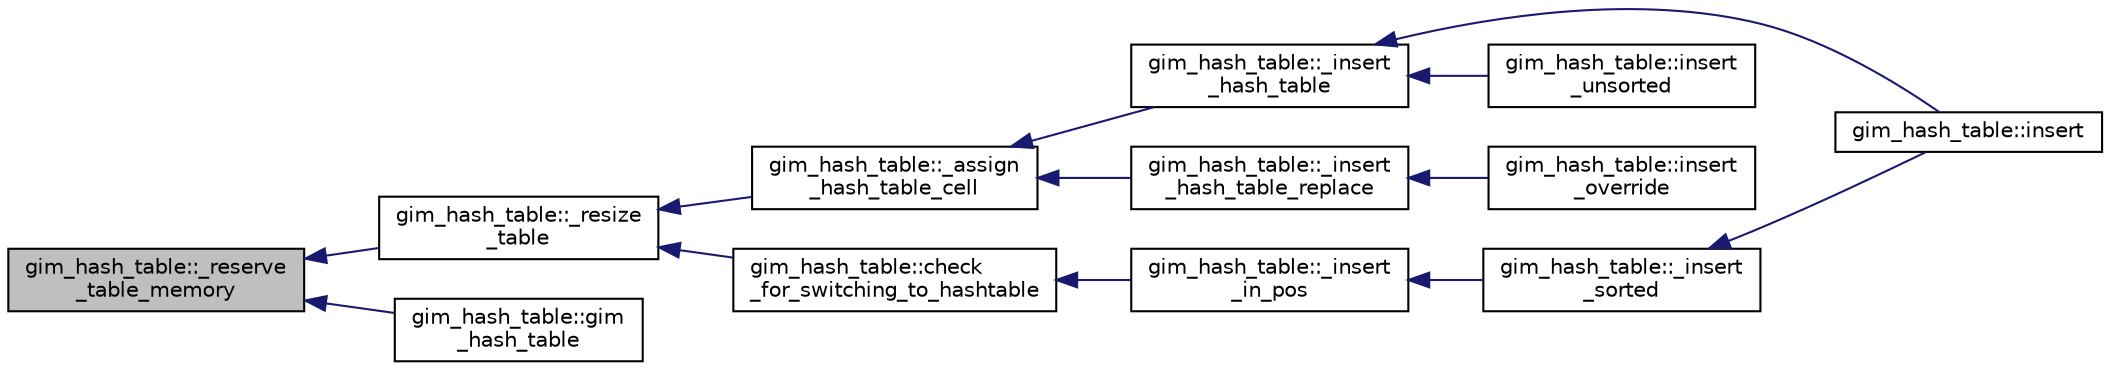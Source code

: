 digraph "gim_hash_table::_reserve_table_memory"
{
  edge [fontname="Helvetica",fontsize="10",labelfontname="Helvetica",labelfontsize="10"];
  node [fontname="Helvetica",fontsize="10",shape=record];
  rankdir="LR";
  Node1 [label="gim_hash_table::_reserve\l_table_memory",height=0.2,width=0.4,color="black", fillcolor="grey75", style="filled", fontcolor="black"];
  Node1 -> Node2 [dir="back",color="midnightblue",fontsize="10",style="solid",fontname="Helvetica"];
  Node2 [label="gim_hash_table::_resize\l_table",height=0.2,width=0.4,color="black", fillcolor="white", style="filled",URL="$classgim__hash__table.html#a51905040dee4c41954f5de1634c090dd",tooltip="Resize hash table indices. "];
  Node2 -> Node3 [dir="back",color="midnightblue",fontsize="10",style="solid",fontname="Helvetica"];
  Node3 [label="gim_hash_table::_assign\l_hash_table_cell",height=0.2,width=0.4,color="black", fillcolor="white", style="filled",URL="$classgim__hash__table.html#a93e5bf5c573a39e21e9bd0a4aec38e1a",tooltip="Finds an avaliable hash table cell, and resizes the table if there isn&#39;t space. "];
  Node3 -> Node4 [dir="back",color="midnightblue",fontsize="10",style="solid",fontname="Helvetica"];
  Node4 [label="gim_hash_table::_insert\l_hash_table",height=0.2,width=0.4,color="black", fillcolor="white", style="filled",URL="$classgim__hash__table.html#a4339a279d721d1e687b8d8063332bac8",tooltip="insert an element in hash table "];
  Node4 -> Node5 [dir="back",color="midnightblue",fontsize="10",style="solid",fontname="Helvetica"];
  Node5 [label="gim_hash_table::insert",height=0.2,width=0.4,color="black", fillcolor="white", style="filled",URL="$classgim__hash__table.html#aff0e9bdb5bd6aacf9272db6789c514f7",tooltip="Insert an element into the hash. "];
  Node4 -> Node6 [dir="back",color="midnightblue",fontsize="10",style="solid",fontname="Helvetica"];
  Node6 [label="gim_hash_table::insert\l_unsorted",height=0.2,width=0.4,color="black", fillcolor="white", style="filled",URL="$classgim__hash__table.html#abe9a629ec7dfe612065ed9d161adc7e8",tooltip="Insert an element into the hash,But if this container is a sorted array, this inserts it unsorted..."];
  Node3 -> Node7 [dir="back",color="midnightblue",fontsize="10",style="solid",fontname="Helvetica"];
  Node7 [label="gim_hash_table::_insert\l_hash_table_replace",height=0.2,width=0.4,color="black", fillcolor="white", style="filled",URL="$classgim__hash__table.html#a6ebfb7415bd946855ec5730651f7c191",tooltip="insert an element in hash table. "];
  Node7 -> Node8 [dir="back",color="midnightblue",fontsize="10",style="solid",fontname="Helvetica"];
  Node8 [label="gim_hash_table::insert\l_override",height=0.2,width=0.4,color="black", fillcolor="white", style="filled",URL="$classgim__hash__table.html#a83987136757654921c71b183de8ec55e",tooltip="Insert an element into the hash, and could overrite an existing object with the same hash..."];
  Node2 -> Node9 [dir="back",color="midnightblue",fontsize="10",style="solid",fontname="Helvetica"];
  Node9 [label="gim_hash_table::check\l_for_switching_to_hashtable",height=0.2,width=0.4,color="black", fillcolor="white", style="filled",URL="$classgim__hash__table.html#aba33eeb9b5aa00b0d8a002c549b71ed3",tooltip="If the container reaches the. "];
  Node9 -> Node10 [dir="back",color="midnightblue",fontsize="10",style="solid",fontname="Helvetica"];
  Node10 [label="gim_hash_table::_insert\l_in_pos",height=0.2,width=0.4,color="black", fillcolor="white", style="filled",URL="$classgim__hash__table.html#a3eacaf88e1b18815c0b89d368d77a93a",tooltip="Insert in position ordered. "];
  Node10 -> Node11 [dir="back",color="midnightblue",fontsize="10",style="solid",fontname="Helvetica"];
  Node11 [label="gim_hash_table::_insert\l_sorted",height=0.2,width=0.4,color="black", fillcolor="white", style="filled",URL="$classgim__hash__table.html#a66d18cb60b0628a9aa759304395f4825",tooltip="Insert an element in an ordered array. "];
  Node11 -> Node5 [dir="back",color="midnightblue",fontsize="10",style="solid",fontname="Helvetica"];
  Node1 -> Node12 [dir="back",color="midnightblue",fontsize="10",style="solid",fontname="Helvetica"];
  Node12 [label="gim_hash_table::gim\l_hash_table",height=0.2,width=0.4,color="black", fillcolor="white", style="filled",URL="$classgim__hash__table.html#aefe21c907c69c8077ec0886aaa778f6f"];
}
